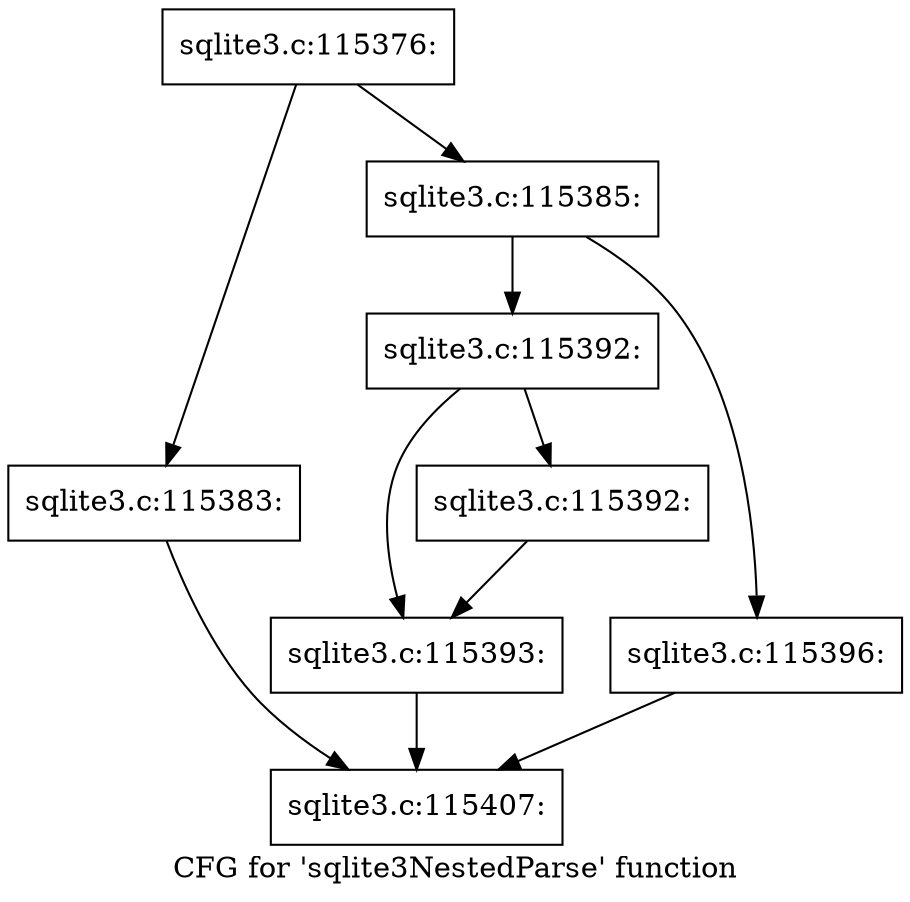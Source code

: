 digraph "CFG for 'sqlite3NestedParse' function" {
	label="CFG for 'sqlite3NestedParse' function";

	Node0x55c0f90a2e70 [shape=record,label="{sqlite3.c:115376:}"];
	Node0x55c0f90a2e70 -> Node0x55c0f90ac350;
	Node0x55c0f90a2e70 -> Node0x55c0f90ac3a0;
	Node0x55c0f90ac350 [shape=record,label="{sqlite3.c:115383:}"];
	Node0x55c0f90ac350 -> Node0x55c0f90a2ff0;
	Node0x55c0f90ac3a0 [shape=record,label="{sqlite3.c:115385:}"];
	Node0x55c0f90ac3a0 -> Node0x55c0f90ad100;
	Node0x55c0f90ac3a0 -> Node0x55c0f90ad150;
	Node0x55c0f90ad100 [shape=record,label="{sqlite3.c:115392:}"];
	Node0x55c0f90ad100 -> Node0x55c0f90ad5b0;
	Node0x55c0f90ad100 -> Node0x55c0f90ad560;
	Node0x55c0f90ad560 [shape=record,label="{sqlite3.c:115392:}"];
	Node0x55c0f90ad560 -> Node0x55c0f90ad5b0;
	Node0x55c0f90ad5b0 [shape=record,label="{sqlite3.c:115393:}"];
	Node0x55c0f90ad5b0 -> Node0x55c0f90a2ff0;
	Node0x55c0f90ad150 [shape=record,label="{sqlite3.c:115396:}"];
	Node0x55c0f90ad150 -> Node0x55c0f90a2ff0;
	Node0x55c0f90a2ff0 [shape=record,label="{sqlite3.c:115407:}"];
}
